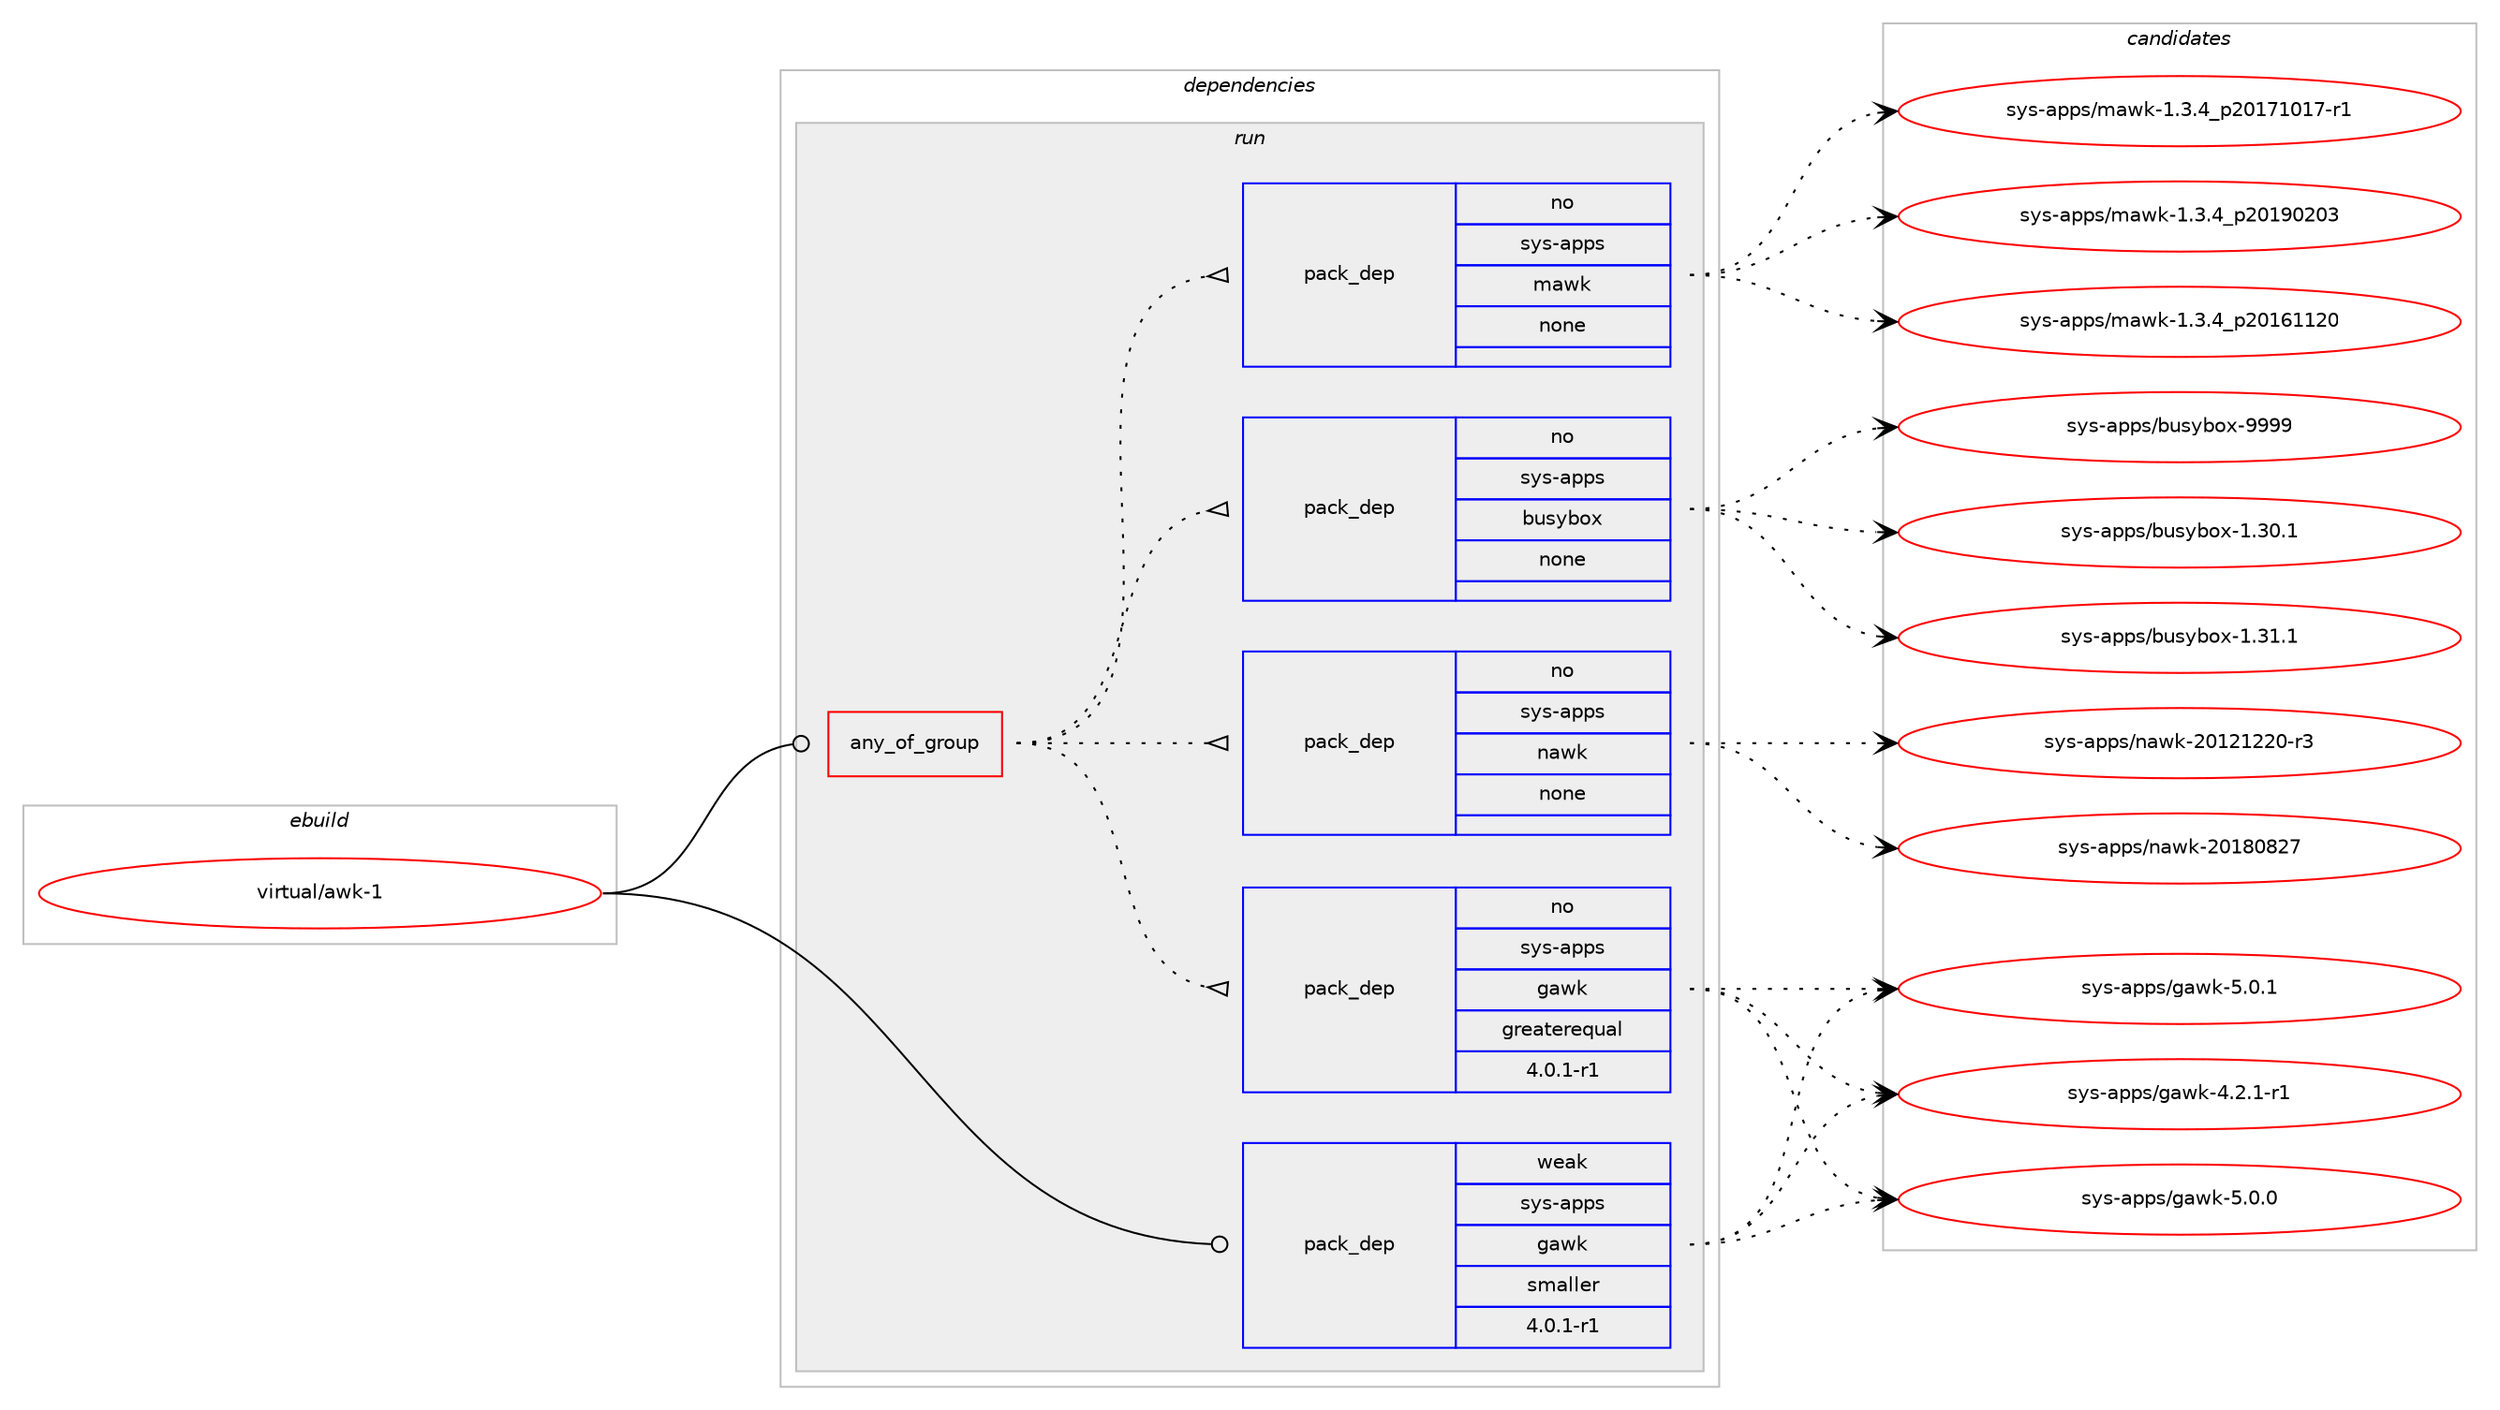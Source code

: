 digraph prolog {

# *************
# Graph options
# *************

newrank=true;
concentrate=true;
compound=true;
graph [rankdir=LR,fontname=Helvetica,fontsize=10,ranksep=1.5];#, ranksep=2.5, nodesep=0.2];
edge  [arrowhead=vee];
node  [fontname=Helvetica,fontsize=10];

# **********
# The ebuild
# **********

subgraph cluster_leftcol {
color=gray;
rank=same;
label=<<i>ebuild</i>>;
id [label="virtual/awk-1", color=red, width=4, href="../virtual/awk-1.svg"];
}

# ****************
# The dependencies
# ****************

subgraph cluster_midcol {
color=gray;
label=<<i>dependencies</i>>;
subgraph cluster_compile {
fillcolor="#eeeeee";
style=filled;
label=<<i>compile</i>>;
}
subgraph cluster_compileandrun {
fillcolor="#eeeeee";
style=filled;
label=<<i>compile and run</i>>;
}
subgraph cluster_run {
fillcolor="#eeeeee";
style=filled;
label=<<i>run</i>>;
subgraph any15282 {
dependency900039 [label=<<TABLE BORDER="0" CELLBORDER="1" CELLSPACING="0" CELLPADDING="4"><TR><TD CELLPADDING="10">any_of_group</TD></TR></TABLE>>, shape=none, color=red];subgraph pack667872 {
dependency900040 [label=<<TABLE BORDER="0" CELLBORDER="1" CELLSPACING="0" CELLPADDING="4" WIDTH="220"><TR><TD ROWSPAN="6" CELLPADDING="30">pack_dep</TD></TR><TR><TD WIDTH="110">no</TD></TR><TR><TD>sys-apps</TD></TR><TR><TD>gawk</TD></TR><TR><TD>greaterequal</TD></TR><TR><TD>4.0.1-r1</TD></TR></TABLE>>, shape=none, color=blue];
}
dependency900039:e -> dependency900040:w [weight=20,style="dotted",arrowhead="oinv"];
subgraph pack667873 {
dependency900041 [label=<<TABLE BORDER="0" CELLBORDER="1" CELLSPACING="0" CELLPADDING="4" WIDTH="220"><TR><TD ROWSPAN="6" CELLPADDING="30">pack_dep</TD></TR><TR><TD WIDTH="110">no</TD></TR><TR><TD>sys-apps</TD></TR><TR><TD>mawk</TD></TR><TR><TD>none</TD></TR><TR><TD></TD></TR></TABLE>>, shape=none, color=blue];
}
dependency900039:e -> dependency900041:w [weight=20,style="dotted",arrowhead="oinv"];
subgraph pack667874 {
dependency900042 [label=<<TABLE BORDER="0" CELLBORDER="1" CELLSPACING="0" CELLPADDING="4" WIDTH="220"><TR><TD ROWSPAN="6" CELLPADDING="30">pack_dep</TD></TR><TR><TD WIDTH="110">no</TD></TR><TR><TD>sys-apps</TD></TR><TR><TD>nawk</TD></TR><TR><TD>none</TD></TR><TR><TD></TD></TR></TABLE>>, shape=none, color=blue];
}
dependency900039:e -> dependency900042:w [weight=20,style="dotted",arrowhead="oinv"];
subgraph pack667875 {
dependency900043 [label=<<TABLE BORDER="0" CELLBORDER="1" CELLSPACING="0" CELLPADDING="4" WIDTH="220"><TR><TD ROWSPAN="6" CELLPADDING="30">pack_dep</TD></TR><TR><TD WIDTH="110">no</TD></TR><TR><TD>sys-apps</TD></TR><TR><TD>busybox</TD></TR><TR><TD>none</TD></TR><TR><TD></TD></TR></TABLE>>, shape=none, color=blue];
}
dependency900039:e -> dependency900043:w [weight=20,style="dotted",arrowhead="oinv"];
}
id:e -> dependency900039:w [weight=20,style="solid",arrowhead="odot"];
subgraph pack667876 {
dependency900044 [label=<<TABLE BORDER="0" CELLBORDER="1" CELLSPACING="0" CELLPADDING="4" WIDTH="220"><TR><TD ROWSPAN="6" CELLPADDING="30">pack_dep</TD></TR><TR><TD WIDTH="110">weak</TD></TR><TR><TD>sys-apps</TD></TR><TR><TD>gawk</TD></TR><TR><TD>smaller</TD></TR><TR><TD>4.0.1-r1</TD></TR></TABLE>>, shape=none, color=blue];
}
id:e -> dependency900044:w [weight=20,style="solid",arrowhead="odot"];
}
}

# **************
# The candidates
# **************

subgraph cluster_choices {
rank=same;
color=gray;
label=<<i>candidates</i>>;

subgraph choice667872 {
color=black;
nodesep=1;
choice115121115459711211211547103971191074552465046494511449 [label="sys-apps/gawk-4.2.1-r1", color=red, width=4,href="../sys-apps/gawk-4.2.1-r1.svg"];
choice11512111545971121121154710397119107455346484648 [label="sys-apps/gawk-5.0.0", color=red, width=4,href="../sys-apps/gawk-5.0.0.svg"];
choice11512111545971121121154710397119107455346484649 [label="sys-apps/gawk-5.0.1", color=red, width=4,href="../sys-apps/gawk-5.0.1.svg"];
dependency900040:e -> choice115121115459711211211547103971191074552465046494511449:w [style=dotted,weight="100"];
dependency900040:e -> choice11512111545971121121154710397119107455346484648:w [style=dotted,weight="100"];
dependency900040:e -> choice11512111545971121121154710397119107455346484649:w [style=dotted,weight="100"];
}
subgraph choice667873 {
color=black;
nodesep=1;
choice11512111545971121121154710997119107454946514652951125048495449495048 [label="sys-apps/mawk-1.3.4_p20161120", color=red, width=4,href="../sys-apps/mawk-1.3.4_p20161120.svg"];
choice115121115459711211211547109971191074549465146529511250484955494849554511449 [label="sys-apps/mawk-1.3.4_p20171017-r1", color=red, width=4,href="../sys-apps/mawk-1.3.4_p20171017-r1.svg"];
choice11512111545971121121154710997119107454946514652951125048495748504851 [label="sys-apps/mawk-1.3.4_p20190203", color=red, width=4,href="../sys-apps/mawk-1.3.4_p20190203.svg"];
dependency900041:e -> choice11512111545971121121154710997119107454946514652951125048495449495048:w [style=dotted,weight="100"];
dependency900041:e -> choice115121115459711211211547109971191074549465146529511250484955494849554511449:w [style=dotted,weight="100"];
dependency900041:e -> choice11512111545971121121154710997119107454946514652951125048495748504851:w [style=dotted,weight="100"];
}
subgraph choice667874 {
color=black;
nodesep=1;
choice115121115459711211211547110971191074550484950495050484511451 [label="sys-apps/nawk-20121220-r3", color=red, width=4,href="../sys-apps/nawk-20121220-r3.svg"];
choice11512111545971121121154711097119107455048495648565055 [label="sys-apps/nawk-20180827", color=red, width=4,href="../sys-apps/nawk-20180827.svg"];
dependency900042:e -> choice115121115459711211211547110971191074550484950495050484511451:w [style=dotted,weight="100"];
dependency900042:e -> choice11512111545971121121154711097119107455048495648565055:w [style=dotted,weight="100"];
}
subgraph choice667875 {
color=black;
nodesep=1;
choice115121115459711211211547981171151219811112045494651484649 [label="sys-apps/busybox-1.30.1", color=red, width=4,href="../sys-apps/busybox-1.30.1.svg"];
choice115121115459711211211547981171151219811112045494651494649 [label="sys-apps/busybox-1.31.1", color=red, width=4,href="../sys-apps/busybox-1.31.1.svg"];
choice11512111545971121121154798117115121981111204557575757 [label="sys-apps/busybox-9999", color=red, width=4,href="../sys-apps/busybox-9999.svg"];
dependency900043:e -> choice115121115459711211211547981171151219811112045494651484649:w [style=dotted,weight="100"];
dependency900043:e -> choice115121115459711211211547981171151219811112045494651494649:w [style=dotted,weight="100"];
dependency900043:e -> choice11512111545971121121154798117115121981111204557575757:w [style=dotted,weight="100"];
}
subgraph choice667876 {
color=black;
nodesep=1;
choice115121115459711211211547103971191074552465046494511449 [label="sys-apps/gawk-4.2.1-r1", color=red, width=4,href="../sys-apps/gawk-4.2.1-r1.svg"];
choice11512111545971121121154710397119107455346484648 [label="sys-apps/gawk-5.0.0", color=red, width=4,href="../sys-apps/gawk-5.0.0.svg"];
choice11512111545971121121154710397119107455346484649 [label="sys-apps/gawk-5.0.1", color=red, width=4,href="../sys-apps/gawk-5.0.1.svg"];
dependency900044:e -> choice115121115459711211211547103971191074552465046494511449:w [style=dotted,weight="100"];
dependency900044:e -> choice11512111545971121121154710397119107455346484648:w [style=dotted,weight="100"];
dependency900044:e -> choice11512111545971121121154710397119107455346484649:w [style=dotted,weight="100"];
}
}

}
